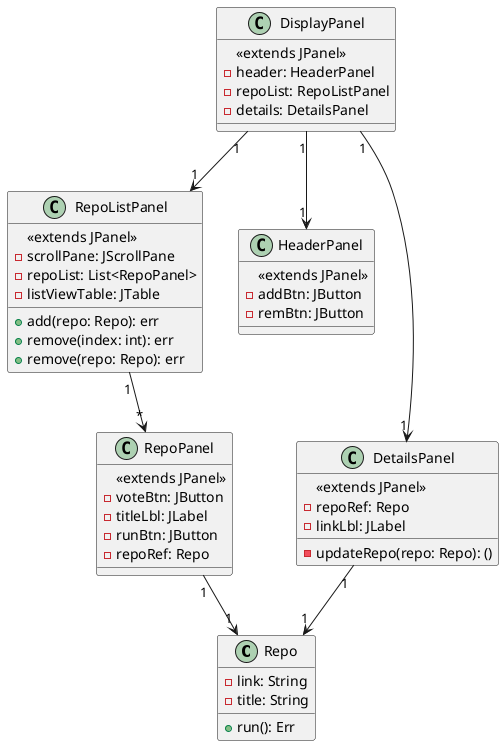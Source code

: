 @startuml
class Repo {
    - link: String
    - title: String
    + run(): Err
}

class RepoPanel {
    <<extends JPanel>>
    - voteBtn: JButton
    - titleLbl: JLabel
    - runBtn: JButton
    - repoRef: Repo
}

class RepoListPanel {
    <<extends JPanel>>
    - scrollPane: JScrollPane
    - repoList: List<RepoPanel>
    - listViewTable: JTable
    + add(repo: Repo): err
    + remove(index: int): err
    + remove(repo: Repo): err
}

class HeaderPanel {
    <<extends JPanel>>
    - addBtn: JButton
    - remBtn: JButton
}

class DetailsPanel {
    <<extends JPanel>>
    - repoRef: Repo
    - linkLbl: JLabel
    - updateRepo(repo: Repo): ()
}

class DisplayPanel {
    <<extends JPanel>>
    - header: HeaderPanel
    - repoList: RepoListPanel
    - details: DetailsPanel
}

RepoPanel "1" --> "1" Repo
RepoListPanel "1" --> "*" RepoPanel
DisplayPanel "1" --> "1" HeaderPanel
DisplayPanel "1" --> "1" RepoListPanel
DisplayPanel "1" --> "1" DetailsPanel
DetailsPanel "1" --> "1" Repo
@enduml
